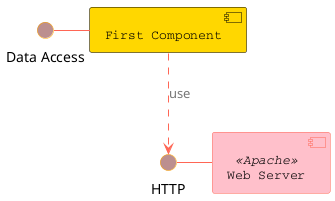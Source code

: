 @startuml
'https://plantuml.com/component-diagram


skinparam interface {
  backgroundColor RosyBrown
  borderColor orange
}

skinparam component {
  FontSize 13
  BackgroundColor<<Apache>> Pink
  BorderColor<<Apache>> #FF6655
  FontName Courier
  BorderColor black
  BackgroundColor gold
  ArrowFontName Impact
  ArrowColor #FF6655
  ArrowFontColor #777777
}

() "Data Access" as DA
Component "Web Server" as WS <<Apache>>

DA - [First Component]
[First Component] ..> () HTTP : use
HTTP - WS

@enduml